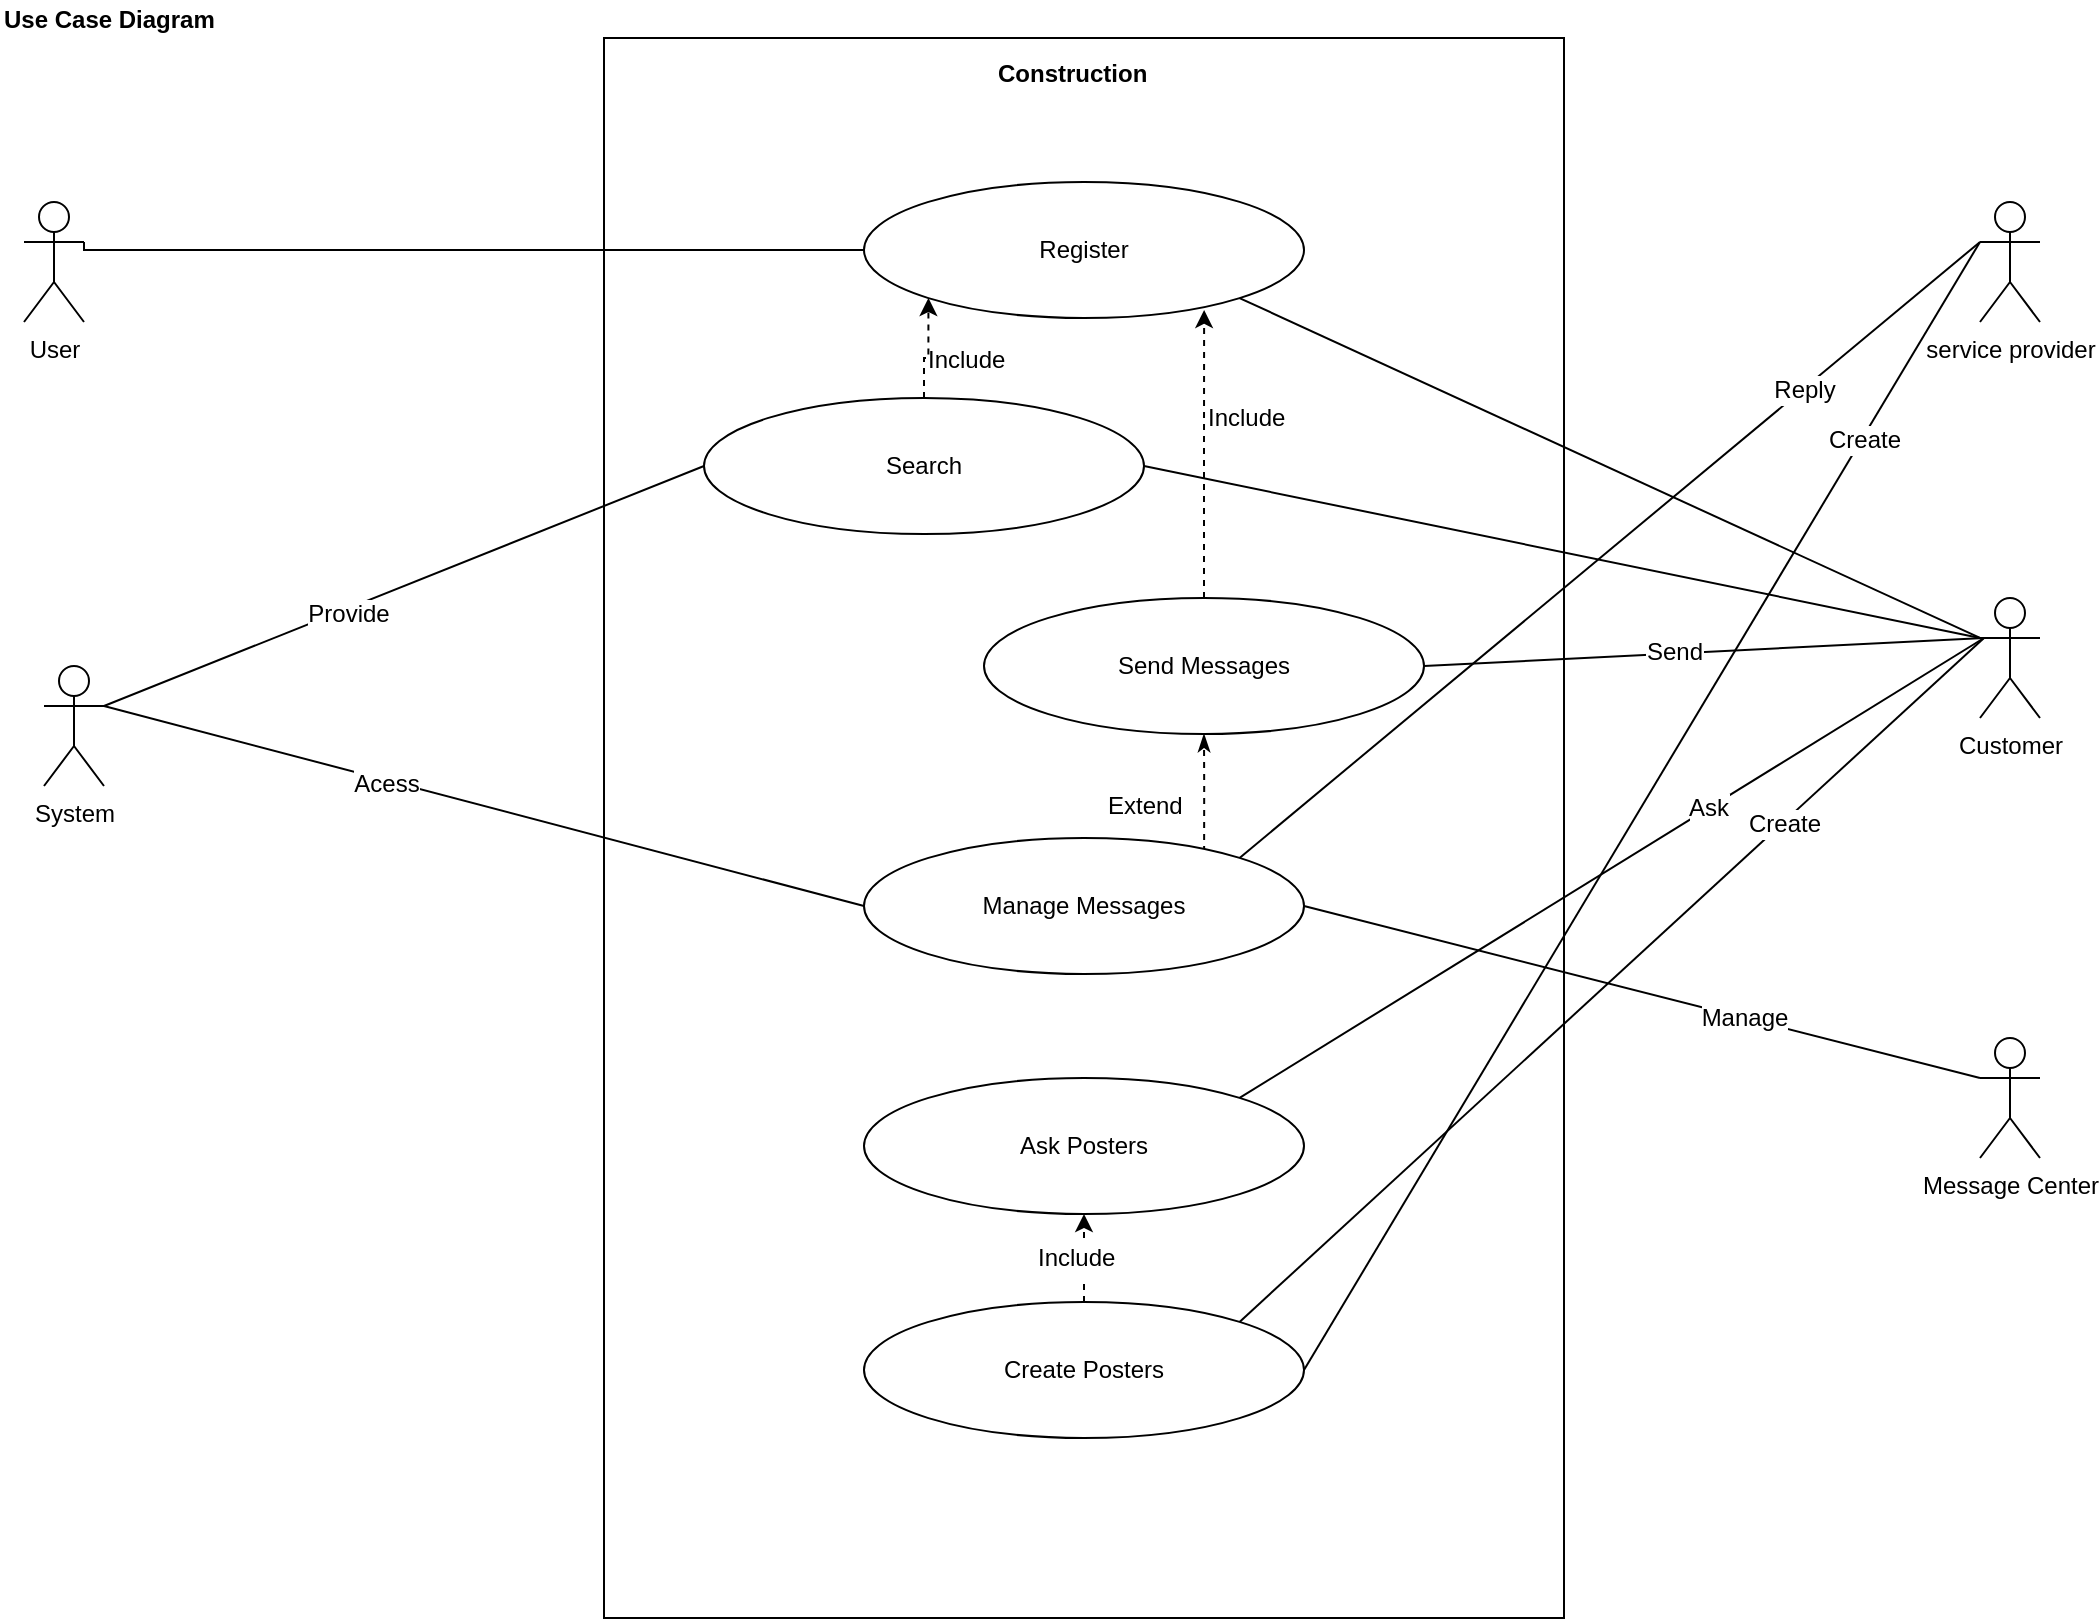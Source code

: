 <mxfile version="11.3.1" type="google" pages="1"><diagram id="QTEjgvPP9RwKzdhOHvtW" name="Page-1"><mxGraphModel dx="854" dy="478" grid="1" gridSize="10" guides="1" tooltips="1" connect="1" arrows="1" fold="1" page="1" pageScale="1" pageWidth="2520" pageHeight="2000" math="0" shadow="0"><root><mxCell id="0"/><mxCell id="1" parent="0"/><mxCell id="EeAIbrq7a_LinPtzvAHo-1" value="" style="rounded=0;whiteSpace=wrap;html=1;" vertex="1" parent="1"><mxGeometry x="520" y="40" width="480" height="790" as="geometry"/></mxCell><mxCell id="EeAIbrq7a_LinPtzvAHo-23" style="edgeStyle=orthogonalEdgeStyle;rounded=0;orthogonalLoop=1;jettySize=auto;html=1;exitX=1;exitY=0.333;exitDx=0;exitDy=0;exitPerimeter=0;entryX=0;entryY=0.5;entryDx=0;entryDy=0;endArrow=none;endFill=0;" edge="1" parent="1" source="EeAIbrq7a_LinPtzvAHo-2" target="EeAIbrq7a_LinPtzvAHo-9"><mxGeometry relative="1" as="geometry"><Array as="points"><mxPoint x="260" y="146"/></Array></mxGeometry></mxCell><mxCell id="EeAIbrq7a_LinPtzvAHo-2" value="User" style="shape=umlActor;verticalLabelPosition=bottom;labelBackgroundColor=#ffffff;verticalAlign=top;html=1;" vertex="1" parent="1"><mxGeometry x="230" y="122" width="30" height="60" as="geometry"/></mxCell><mxCell id="EeAIbrq7a_LinPtzvAHo-3" value="System" style="shape=umlActor;verticalLabelPosition=bottom;labelBackgroundColor=#ffffff;verticalAlign=top;html=1;" vertex="1" parent="1"><mxGeometry x="240" y="354" width="30" height="60" as="geometry"/></mxCell><mxCell id="EeAIbrq7a_LinPtzvAHo-4" value="service provider" style="shape=umlActor;verticalLabelPosition=bottom;labelBackgroundColor=#ffffff;verticalAlign=top;html=1;" vertex="1" parent="1"><mxGeometry x="1208" y="122" width="30" height="60" as="geometry"/></mxCell><mxCell id="EeAIbrq7a_LinPtzvAHo-5" value="Customer" style="shape=umlActor;verticalLabelPosition=bottom;labelBackgroundColor=#ffffff;verticalAlign=top;html=1;" vertex="1" parent="1"><mxGeometry x="1208" y="320" width="30" height="60" as="geometry"/></mxCell><mxCell id="EeAIbrq7a_LinPtzvAHo-6" value="Message Center" style="shape=umlActor;verticalLabelPosition=bottom;labelBackgroundColor=#ffffff;verticalAlign=top;html=1;" vertex="1" parent="1"><mxGeometry x="1208" y="540" width="30" height="60" as="geometry"/></mxCell><mxCell id="EeAIbrq7a_LinPtzvAHo-9" value="Register" style="ellipse;whiteSpace=wrap;html=1;" vertex="1" parent="1"><mxGeometry x="650" y="112" width="220" height="68" as="geometry"/></mxCell><mxCell id="EeAIbrq7a_LinPtzvAHo-44" style="edgeStyle=orthogonalEdgeStyle;rounded=0;orthogonalLoop=1;jettySize=auto;html=1;exitX=0.5;exitY=0;exitDx=0;exitDy=0;entryX=0;entryY=1;entryDx=0;entryDy=0;endArrow=classic;endFill=1;dashed=1;" edge="1" parent="1" source="EeAIbrq7a_LinPtzvAHo-10" target="EeAIbrq7a_LinPtzvAHo-9"><mxGeometry relative="1" as="geometry"/></mxCell><mxCell id="EeAIbrq7a_LinPtzvAHo-10" value="Search" style="ellipse;whiteSpace=wrap;html=1;" vertex="1" parent="1"><mxGeometry x="570" y="220" width="220" height="68" as="geometry"/></mxCell><mxCell id="EeAIbrq7a_LinPtzvAHo-46" style="edgeStyle=orthogonalEdgeStyle;rounded=0;orthogonalLoop=1;jettySize=auto;html=1;exitX=0.5;exitY=0;exitDx=0;exitDy=0;entryX=0.773;entryY=0.941;entryDx=0;entryDy=0;entryPerimeter=0;dashed=1;endArrow=classic;endFill=1;" edge="1" parent="1" source="EeAIbrq7a_LinPtzvAHo-11" target="EeAIbrq7a_LinPtzvAHo-9"><mxGeometry relative="1" as="geometry"/></mxCell><mxCell id="EeAIbrq7a_LinPtzvAHo-11" value="Send Messages" style="ellipse;whiteSpace=wrap;html=1;" vertex="1" parent="1"><mxGeometry x="710" y="320" width="220" height="68" as="geometry"/></mxCell><mxCell id="EeAIbrq7a_LinPtzvAHo-20" style="edgeStyle=orthogonalEdgeStyle;rounded=0;orthogonalLoop=1;jettySize=auto;html=1;exitX=0.773;exitY=0.103;exitDx=0;exitDy=0;dashed=1;endArrow=classicThin;endFill=1;exitPerimeter=0;" edge="1" parent="1" source="EeAIbrq7a_LinPtzvAHo-12" target="EeAIbrq7a_LinPtzvAHo-11"><mxGeometry relative="1" as="geometry"/></mxCell><mxCell id="EeAIbrq7a_LinPtzvAHo-12" value="Manage Messages" style="ellipse;whiteSpace=wrap;html=1;" vertex="1" parent="1"><mxGeometry x="650" y="440" width="220" height="68" as="geometry"/></mxCell><mxCell id="EeAIbrq7a_LinPtzvAHo-13" value="Ask Posters" style="ellipse;whiteSpace=wrap;html=1;" vertex="1" parent="1"><mxGeometry x="650" y="560" width="220" height="68" as="geometry"/></mxCell><mxCell id="EeAIbrq7a_LinPtzvAHo-17" style="edgeStyle=orthogonalEdgeStyle;rounded=0;orthogonalLoop=1;jettySize=auto;html=1;exitX=0.5;exitY=0;exitDx=0;exitDy=0;entryX=0.5;entryY=1;entryDx=0;entryDy=0;dashed=1;" edge="1" parent="1" source="EeAIbrq7a_LinPtzvAHo-18" target="EeAIbrq7a_LinPtzvAHo-13"><mxGeometry relative="1" as="geometry"/></mxCell><mxCell id="EeAIbrq7a_LinPtzvAHo-14" value="Create Posters" style="ellipse;whiteSpace=wrap;html=1;" vertex="1" parent="1"><mxGeometry x="650" y="672" width="220" height="68" as="geometry"/></mxCell><mxCell id="EeAIbrq7a_LinPtzvAHo-18" value="Include" style="text;html=1;resizable=0;points=[];autosize=1;align=left;verticalAlign=top;spacingTop=-4;" vertex="1" parent="1"><mxGeometry x="735" y="640" width="50" height="20" as="geometry"/></mxCell><mxCell id="EeAIbrq7a_LinPtzvAHo-19" style="edgeStyle=orthogonalEdgeStyle;rounded=0;orthogonalLoop=1;jettySize=auto;html=1;exitX=0.5;exitY=0;exitDx=0;exitDy=0;entryX=0.5;entryY=1;entryDx=0;entryDy=0;dashed=1;endArrow=none;endFill=0;" edge="1" parent="1" source="EeAIbrq7a_LinPtzvAHo-14" target="EeAIbrq7a_LinPtzvAHo-18"><mxGeometry relative="1" as="geometry"><mxPoint x="760" y="672" as="sourcePoint"/><mxPoint x="760" y="628" as="targetPoint"/></mxGeometry></mxCell><mxCell id="EeAIbrq7a_LinPtzvAHo-21" value="Extend" style="text;html=1;resizable=0;points=[];autosize=1;align=left;verticalAlign=top;spacingTop=-4;" vertex="1" parent="1"><mxGeometry x="770" y="414" width="50" height="20" as="geometry"/></mxCell><mxCell id="EeAIbrq7a_LinPtzvAHo-25" value="" style="endArrow=none;html=1;entryX=0;entryY=0.333;entryDx=0;entryDy=0;entryPerimeter=0;exitX=1;exitY=1;exitDx=0;exitDy=0;" edge="1" parent="1" source="EeAIbrq7a_LinPtzvAHo-9" target="EeAIbrq7a_LinPtzvAHo-5"><mxGeometry width="50" height="50" relative="1" as="geometry"><mxPoint x="1120" y="370" as="sourcePoint"/><mxPoint x="1170" y="320" as="targetPoint"/></mxGeometry></mxCell><mxCell id="EeAIbrq7a_LinPtzvAHo-26" value="" style="endArrow=none;html=1;exitX=1;exitY=0.5;exitDx=0;exitDy=0;entryX=0;entryY=0.333;entryDx=0;entryDy=0;entryPerimeter=0;" edge="1" parent="1" source="EeAIbrq7a_LinPtzvAHo-10" target="EeAIbrq7a_LinPtzvAHo-5"><mxGeometry width="50" height="50" relative="1" as="geometry"><mxPoint x="1070" y="400" as="sourcePoint"/><mxPoint x="1210" y="340" as="targetPoint"/></mxGeometry></mxCell><mxCell id="EeAIbrq7a_LinPtzvAHo-27" value="" style="endArrow=none;html=1;exitX=1;exitY=0.5;exitDx=0;exitDy=0;" edge="1" parent="1" source="EeAIbrq7a_LinPtzvAHo-11"><mxGeometry width="50" height="50" relative="1" as="geometry"><mxPoint x="1090" y="396" as="sourcePoint"/><mxPoint x="1210" y="340" as="targetPoint"/></mxGeometry></mxCell><mxCell id="EeAIbrq7a_LinPtzvAHo-40" value="Send" style="text;html=1;resizable=0;points=[];align=center;verticalAlign=middle;labelBackgroundColor=#ffffff;" vertex="1" connectable="0" parent="EeAIbrq7a_LinPtzvAHo-27"><mxGeometry x="-0.111" y="1" relative="1" as="geometry"><mxPoint as="offset"/></mxGeometry></mxCell><mxCell id="EeAIbrq7a_LinPtzvAHo-29" value="" style="endArrow=none;html=1;exitX=1;exitY=0;exitDx=0;exitDy=0;" edge="1" parent="1" source="EeAIbrq7a_LinPtzvAHo-13"><mxGeometry width="50" height="50" relative="1" as="geometry"><mxPoint x="1100" y="450" as="sourcePoint"/><mxPoint x="1210" y="340" as="targetPoint"/></mxGeometry></mxCell><mxCell id="EeAIbrq7a_LinPtzvAHo-41" value="Ask" style="text;html=1;resizable=0;points=[];align=center;verticalAlign=middle;labelBackgroundColor=#ffffff;" vertex="1" connectable="0" parent="EeAIbrq7a_LinPtzvAHo-29"><mxGeometry x="0.259" relative="1" as="geometry"><mxPoint as="offset"/></mxGeometry></mxCell><mxCell id="EeAIbrq7a_LinPtzvAHo-30" value="" style="endArrow=none;html=1;exitX=1;exitY=0;exitDx=0;exitDy=0;" edge="1" parent="1" source="EeAIbrq7a_LinPtzvAHo-14"><mxGeometry width="50" height="50" relative="1" as="geometry"><mxPoint x="1110" y="490" as="sourcePoint"/><mxPoint x="1210" y="340" as="targetPoint"/></mxGeometry></mxCell><mxCell id="EeAIbrq7a_LinPtzvAHo-42" value="Create" style="text;html=1;resizable=0;points=[];align=center;verticalAlign=middle;labelBackgroundColor=#ffffff;" vertex="1" connectable="0" parent="EeAIbrq7a_LinPtzvAHo-30"><mxGeometry x="0.46" y="-1" relative="1" as="geometry"><mxPoint as="offset"/></mxGeometry></mxCell><mxCell id="EeAIbrq7a_LinPtzvAHo-31" value="" style="endArrow=none;html=1;entryX=0;entryY=0.333;entryDx=0;entryDy=0;entryPerimeter=0;exitX=1;exitY=0.5;exitDx=0;exitDy=0;" edge="1" parent="1" source="EeAIbrq7a_LinPtzvAHo-12" target="EeAIbrq7a_LinPtzvAHo-6"><mxGeometry width="50" height="50" relative="1" as="geometry"><mxPoint x="1110" y="590" as="sourcePoint"/><mxPoint x="1160" y="540" as="targetPoint"/></mxGeometry></mxCell><mxCell id="EeAIbrq7a_LinPtzvAHo-43" value="Manage" style="text;html=1;resizable=0;points=[];align=center;verticalAlign=middle;labelBackgroundColor=#ffffff;" vertex="1" connectable="0" parent="EeAIbrq7a_LinPtzvAHo-31"><mxGeometry x="0.245" y="-2" relative="1" as="geometry"><mxPoint x="10" y="0.5" as="offset"/></mxGeometry></mxCell><mxCell id="EeAIbrq7a_LinPtzvAHo-32" value="" style="endArrow=none;html=1;exitX=1;exitY=0.333;exitDx=0;exitDy=0;exitPerimeter=0;entryX=0;entryY=0.5;entryDx=0;entryDy=0;" edge="1" parent="1" source="EeAIbrq7a_LinPtzvAHo-3" target="EeAIbrq7a_LinPtzvAHo-10"><mxGeometry width="50" height="50" relative="1" as="geometry"><mxPoint x="330" y="390" as="sourcePoint"/><mxPoint x="380" y="340" as="targetPoint"/></mxGeometry></mxCell><mxCell id="EeAIbrq7a_LinPtzvAHo-36" value="Provide" style="text;html=1;resizable=0;points=[];align=center;verticalAlign=middle;labelBackgroundColor=#ffffff;" vertex="1" connectable="0" parent="EeAIbrq7a_LinPtzvAHo-32"><mxGeometry x="-0.281" y="-4" relative="1" as="geometry"><mxPoint x="12.5" y="-7" as="offset"/></mxGeometry></mxCell><mxCell id="EeAIbrq7a_LinPtzvAHo-33" value="" style="endArrow=none;html=1;exitX=1;exitY=0.333;exitDx=0;exitDy=0;exitPerimeter=0;entryX=0;entryY=0.5;entryDx=0;entryDy=0;" edge="1" parent="1" source="EeAIbrq7a_LinPtzvAHo-3" target="EeAIbrq7a_LinPtzvAHo-12"><mxGeometry width="50" height="50" relative="1" as="geometry"><mxPoint x="370" y="420" as="sourcePoint"/><mxPoint x="420" y="370" as="targetPoint"/></mxGeometry></mxCell><mxCell id="EeAIbrq7a_LinPtzvAHo-37" value="Acess" style="text;html=1;resizable=0;points=[];align=center;verticalAlign=middle;labelBackgroundColor=#ffffff;" vertex="1" connectable="0" parent="EeAIbrq7a_LinPtzvAHo-33"><mxGeometry x="-0.255" y="-2" relative="1" as="geometry"><mxPoint as="offset"/></mxGeometry></mxCell><mxCell id="EeAIbrq7a_LinPtzvAHo-34" value="" style="endArrow=none;html=1;entryX=0;entryY=0.333;entryDx=0;entryDy=0;entryPerimeter=0;exitX=1;exitY=0.5;exitDx=0;exitDy=0;" edge="1" parent="1" source="EeAIbrq7a_LinPtzvAHo-14" target="EeAIbrq7a_LinPtzvAHo-4"><mxGeometry width="50" height="50" relative="1" as="geometry"><mxPoint x="1100" y="240" as="sourcePoint"/><mxPoint x="1150" y="190" as="targetPoint"/></mxGeometry></mxCell><mxCell id="EeAIbrq7a_LinPtzvAHo-39" value="Create" style="text;html=1;resizable=0;points=[];align=center;verticalAlign=middle;labelBackgroundColor=#ffffff;" vertex="1" connectable="0" parent="EeAIbrq7a_LinPtzvAHo-34"><mxGeometry x="0.672" y="1" relative="1" as="geometry"><mxPoint x="-2" y="6.5" as="offset"/></mxGeometry></mxCell><mxCell id="EeAIbrq7a_LinPtzvAHo-35" value="" style="endArrow=none;html=1;entryX=0;entryY=0.333;entryDx=0;entryDy=0;entryPerimeter=0;exitX=1;exitY=0;exitDx=0;exitDy=0;" edge="1" parent="1" source="EeAIbrq7a_LinPtzvAHo-12" target="EeAIbrq7a_LinPtzvAHo-4"><mxGeometry width="50" height="50" relative="1" as="geometry"><mxPoint x="1120" y="210" as="sourcePoint"/><mxPoint x="1210" y="140" as="targetPoint"/></mxGeometry></mxCell><mxCell id="EeAIbrq7a_LinPtzvAHo-38" value="Reply" style="text;html=1;resizable=0;points=[];align=center;verticalAlign=middle;labelBackgroundColor=#ffffff;" vertex="1" connectable="0" parent="EeAIbrq7a_LinPtzvAHo-35"><mxGeometry x="0.525" relative="1" as="geometry"><mxPoint as="offset"/></mxGeometry></mxCell><mxCell id="EeAIbrq7a_LinPtzvAHo-45" value="Include" style="text;html=1;resizable=0;points=[];autosize=1;align=left;verticalAlign=top;spacingTop=-4;" vertex="1" parent="1"><mxGeometry x="680" y="191" width="50" height="20" as="geometry"/></mxCell><mxCell id="EeAIbrq7a_LinPtzvAHo-47" value="Include" style="text;html=1;resizable=0;points=[];autosize=1;align=left;verticalAlign=top;spacingTop=-4;" vertex="1" parent="1"><mxGeometry x="820" y="220" width="50" height="20" as="geometry"/></mxCell><mxCell id="EeAIbrq7a_LinPtzvAHo-48" value="&lt;b&gt;Use Case Diagram&lt;/b&gt;" style="text;html=1;resizable=0;points=[];autosize=1;align=left;verticalAlign=top;spacingTop=-4;" vertex="1" parent="1"><mxGeometry x="218" y="21" width="120" height="20" as="geometry"/></mxCell><mxCell id="EeAIbrq7a_LinPtzvAHo-49" value="&lt;b&gt;Construction&lt;/b&gt;" style="text;html=1;resizable=0;points=[];autosize=1;align=left;verticalAlign=top;spacingTop=-4;" vertex="1" parent="1"><mxGeometry x="715" y="48" width="90" height="20" as="geometry"/></mxCell></root></mxGraphModel></diagram></mxfile>